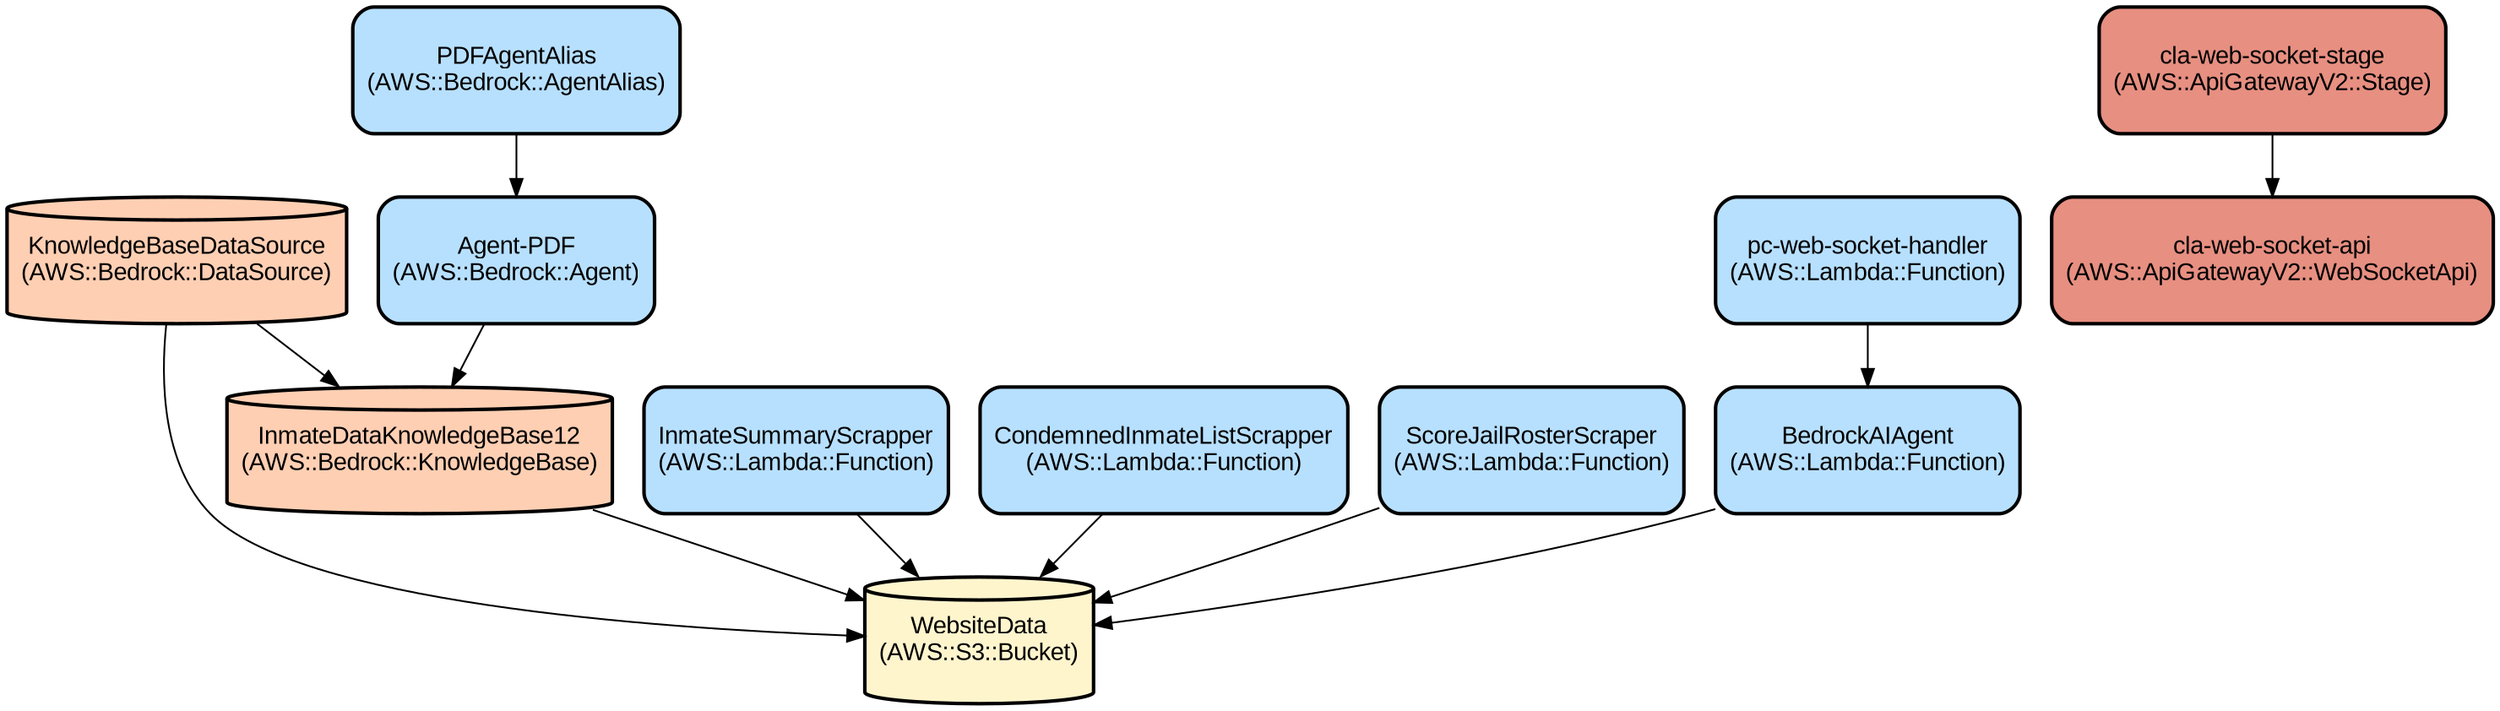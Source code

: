 digraph INFRA {
  node [ color = "black", fillcolor = "#E6E6E6", height =1, style = "filled,bold,rounded", fontname = "Arial" ];
  "WebsiteData" [ label = "WebsiteData
(AWS::S3::Bucket)", shape =cylinder, fillcolor = "#FFF5CD" ];
  "InmateDataKnowledgeBase12" [ label = "InmateDataKnowledgeBase12
(AWS::Bedrock::KnowledgeBase)", shape =cylinder, fillcolor = "#FFCFB3" ];
  "KnowledgeBaseDataSource" [ label = "KnowledgeBaseDataSource
(AWS::Bedrock::DataSource)", shape =cylinder, fillcolor = "#FFCFB3" ];
  "Agent-PDF" [ label = "Agent-PDF
(AWS::Bedrock::Agent)", shape =rectangle, fillcolor = "#B7E0FF" ];
  "PDFAgentAlias" [ label = "PDFAgentAlias
(AWS::Bedrock::AgentAlias)", shape =rectangle, fillcolor = "#B7E0FF" ];
  "InmateSummaryScrapper" [ label = "InmateSummaryScrapper
(AWS::Lambda::Function)", shape =rectangle, fillcolor = "#B7E0FF" ];
  "CondemnedInmateListScrapper" [ label = "CondemnedInmateListScrapper
(AWS::Lambda::Function)", shape =rectangle, fillcolor = "#B7E0FF" ];
  "ScoreJailRosterScraper" [ label = "ScoreJailRosterScraper
(AWS::Lambda::Function)", shape =rectangle, fillcolor = "#B7E0FF" ];
  "BedrockAIAgent" [ label = "BedrockAIAgent
(AWS::Lambda::Function)", shape =rectangle, fillcolor = "#B7E0FF" ];
  "pc-web-socket-handler" [ label = "pc-web-socket-handler
(AWS::Lambda::Function)", shape =rectangle, fillcolor = "#B7E0FF" ];
  "cla-web-socket-api" [ label = "cla-web-socket-api
(AWS::ApiGatewayV2::WebSocketApi)", shape =rectangle, fillcolor = "#E78F81" ];
  "cla-web-socket-stage" [ label = "cla-web-socket-stage
(AWS::ApiGatewayV2::Stage)", shape =rectangle, fillcolor = "#E78F81" ];
  "InmateDataKnowledgeBase12" -> "WebsiteData";
  "KnowledgeBaseDataSource" -> "InmateDataKnowledgeBase12";
  "KnowledgeBaseDataSource" -> "WebsiteData";
  "Agent-PDF" -> "InmateDataKnowledgeBase12";
  "PDFAgentAlias" -> "Agent-PDF";
  "InmateSummaryScrapper" -> "WebsiteData";
  "CondemnedInmateListScrapper" -> "WebsiteData";
  "ScoreJailRosterScraper" -> "WebsiteData";
  "BedrockAIAgent" -> "WebsiteData";
  "pc-web-socket-handler" -> "BedrockAIAgent";
  "cla-web-socket-stage" -> "cla-web-socket-api";
}
